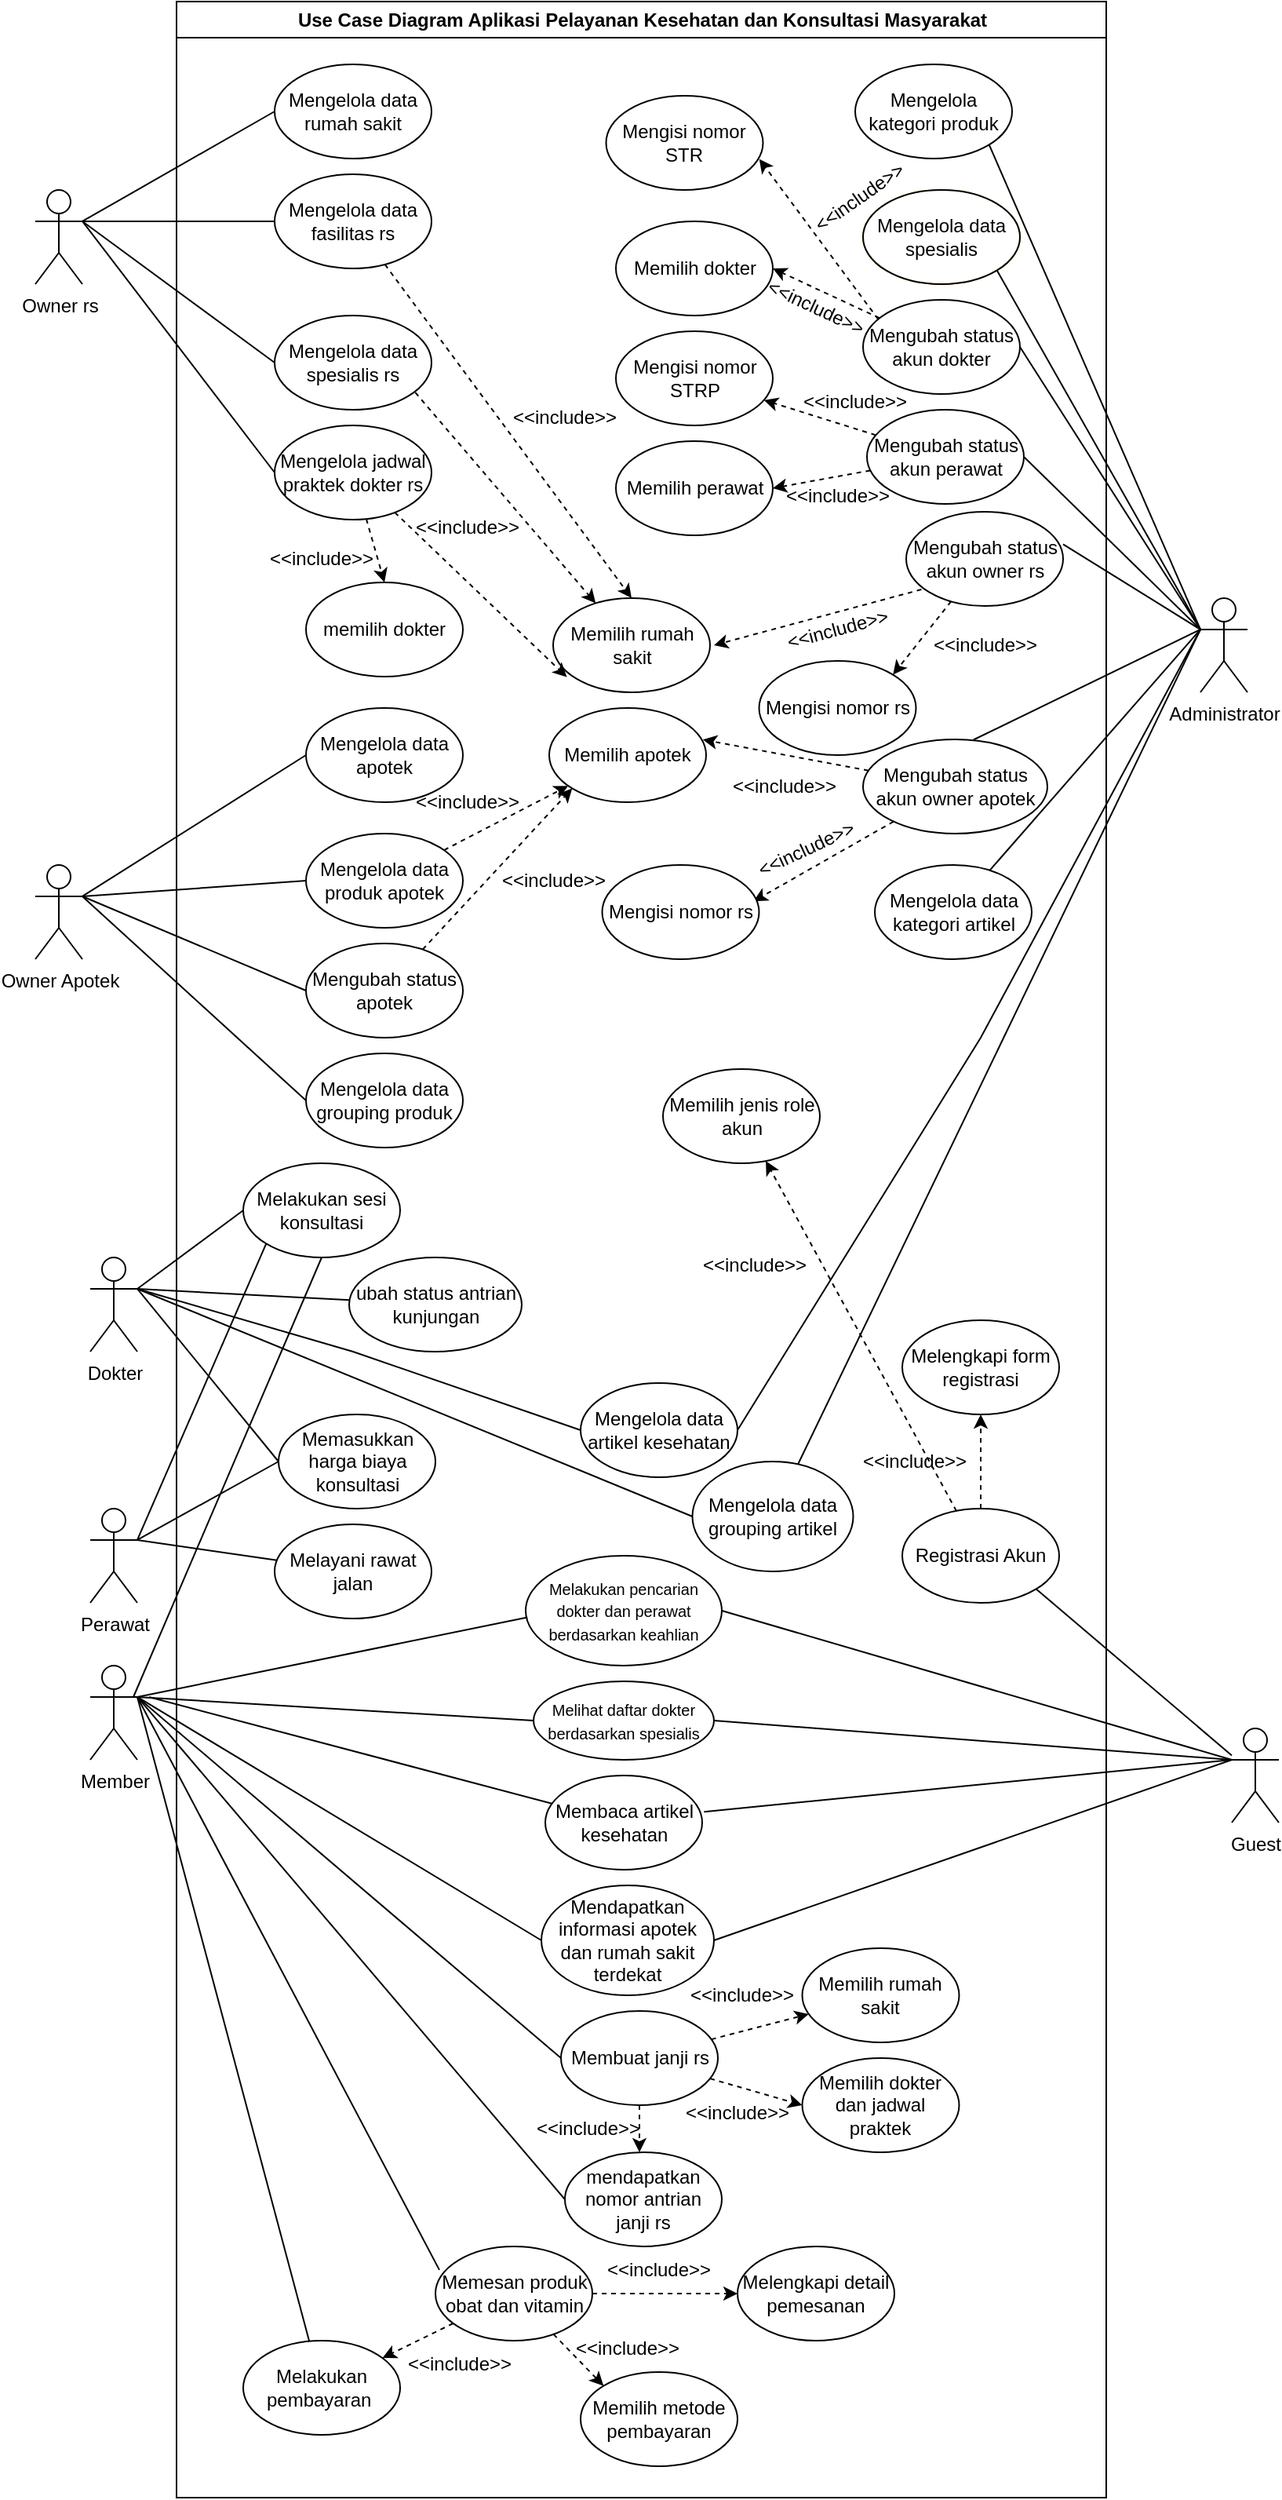 <mxfile version="20.8.16" type="device"><diagram name="Page-1" id="GvjLa5UEwB27prtnPr3w"><mxGraphModel dx="1219" dy="-1478" grid="1" gridSize="10" guides="1" tooltips="1" connect="1" arrows="1" fold="1" page="1" pageScale="1" pageWidth="850" pageHeight="1100" math="0" shadow="0"><root><mxCell id="0"/><mxCell id="1" parent="0"/><mxCell id="4GWOqWa7a7GXYhZyGFp1-2" value="Use Case Diagram Aplikasi Pelayanan Kesehatan dan Konsultasi Masyarakat" style="swimlane;whiteSpace=wrap;html=1;" parent="1" vertex="1"><mxGeometry x="197.5" y="2260" width="592.5" height="1590" as="geometry"/></mxCell><mxCell id="4GWOqWa7a7GXYhZyGFp1-3" style="rounded=0;orthogonalLoop=1;jettySize=auto;html=1;dashed=1;" parent="4GWOqWa7a7GXYhZyGFp1-2" source="4GWOqWa7a7GXYhZyGFp1-5" target="4GWOqWa7a7GXYhZyGFp1-6" edge="1"><mxGeometry relative="1" as="geometry"/></mxCell><mxCell id="4GWOqWa7a7GXYhZyGFp1-4" style="rounded=0;orthogonalLoop=1;jettySize=auto;html=1;dashed=1;" parent="4GWOqWa7a7GXYhZyGFp1-2" source="4GWOqWa7a7GXYhZyGFp1-5" target="4GWOqWa7a7GXYhZyGFp1-7" edge="1"><mxGeometry relative="1" as="geometry"/></mxCell><mxCell id="4GWOqWa7a7GXYhZyGFp1-5" value="Registrasi Akun" style="ellipse;whiteSpace=wrap;html=1;" parent="4GWOqWa7a7GXYhZyGFp1-2" vertex="1"><mxGeometry x="462.5" y="960" width="100" height="60" as="geometry"/></mxCell><mxCell id="4GWOqWa7a7GXYhZyGFp1-6" value="Melengkapi form registrasi" style="ellipse;whiteSpace=wrap;html=1;" parent="4GWOqWa7a7GXYhZyGFp1-2" vertex="1"><mxGeometry x="462.5" y="840" width="100" height="60" as="geometry"/></mxCell><mxCell id="4GWOqWa7a7GXYhZyGFp1-7" value="Memilih jenis role akun" style="ellipse;whiteSpace=wrap;html=1;" parent="4GWOqWa7a7GXYhZyGFp1-2" vertex="1"><mxGeometry x="310" y="680" width="100" height="60" as="geometry"/></mxCell><mxCell id="4GWOqWa7a7GXYhZyGFp1-8" value="&amp;lt;&amp;lt;include&amp;gt;&amp;gt;" style="text;html=1;strokeColor=none;fillColor=none;align=center;verticalAlign=middle;whiteSpace=wrap;rounded=0;" parent="4GWOqWa7a7GXYhZyGFp1-2" vertex="1"><mxGeometry x="338.75" y="790" width="60" height="30" as="geometry"/></mxCell><mxCell id="4GWOqWa7a7GXYhZyGFp1-9" value="&amp;lt;&amp;lt;include&amp;gt;&amp;gt;" style="text;html=1;strokeColor=none;fillColor=none;align=center;verticalAlign=middle;whiteSpace=wrap;rounded=0;" parent="4GWOqWa7a7GXYhZyGFp1-2" vertex="1"><mxGeometry x="440" y="915" width="60" height="30" as="geometry"/></mxCell><mxCell id="4GWOqWa7a7GXYhZyGFp1-13" value="Mengelola data rumah sakit" style="ellipse;whiteSpace=wrap;html=1;" parent="4GWOqWa7a7GXYhZyGFp1-2" vertex="1"><mxGeometry x="62.5" y="40" width="100" height="60" as="geometry"/></mxCell><mxCell id="4GWOqWa7a7GXYhZyGFp1-14" style="rounded=0;orthogonalLoop=1;jettySize=auto;html=1;dashed=1;entryX=0.5;entryY=0;entryDx=0;entryDy=0;" parent="4GWOqWa7a7GXYhZyGFp1-2" source="4GWOqWa7a7GXYhZyGFp1-15" target="4GWOqWa7a7GXYhZyGFp1-18" edge="1"><mxGeometry relative="1" as="geometry"/></mxCell><mxCell id="4GWOqWa7a7GXYhZyGFp1-15" value="Mengelola data fasilitas rs" style="ellipse;whiteSpace=wrap;html=1;" parent="4GWOqWa7a7GXYhZyGFp1-2" vertex="1"><mxGeometry x="62.5" y="110" width="100" height="60" as="geometry"/></mxCell><mxCell id="4GWOqWa7a7GXYhZyGFp1-16" style="rounded=0;orthogonalLoop=1;jettySize=auto;html=1;exitX=0.897;exitY=0.818;exitDx=0;exitDy=0;exitPerimeter=0;dashed=1;" parent="4GWOqWa7a7GXYhZyGFp1-2" source="4GWOqWa7a7GXYhZyGFp1-17" target="4GWOqWa7a7GXYhZyGFp1-18" edge="1"><mxGeometry relative="1" as="geometry"/></mxCell><mxCell id="4GWOqWa7a7GXYhZyGFp1-17" value="Mengelola data spesialis rs" style="ellipse;whiteSpace=wrap;html=1;" parent="4GWOqWa7a7GXYhZyGFp1-2" vertex="1"><mxGeometry x="62.5" y="200" width="100" height="60" as="geometry"/></mxCell><mxCell id="4GWOqWa7a7GXYhZyGFp1-18" value="Memilih rumah sakit" style="ellipse;whiteSpace=wrap;html=1;" parent="4GWOqWa7a7GXYhZyGFp1-2" vertex="1"><mxGeometry x="240" y="380" width="100" height="60" as="geometry"/></mxCell><mxCell id="4GWOqWa7a7GXYhZyGFp1-19" value="&amp;lt;&amp;lt;include&amp;gt;&amp;gt;" style="text;html=1;strokeColor=none;fillColor=none;align=center;verticalAlign=middle;whiteSpace=wrap;rounded=0;" parent="4GWOqWa7a7GXYhZyGFp1-2" vertex="1"><mxGeometry x="62.5" y="340" width="60" height="30" as="geometry"/></mxCell><mxCell id="4GWOqWa7a7GXYhZyGFp1-20" value="&amp;lt;&amp;lt;include&amp;gt;&amp;gt;" style="text;html=1;strokeColor=none;fillColor=none;align=center;verticalAlign=middle;whiteSpace=wrap;rounded=0;" parent="4GWOqWa7a7GXYhZyGFp1-2" vertex="1"><mxGeometry x="217.5" y="250" width="60" height="30" as="geometry"/></mxCell><mxCell id="4GWOqWa7a7GXYhZyGFp1-21" style="rounded=0;orthogonalLoop=1;jettySize=auto;html=1;entryX=0.088;entryY=0.839;entryDx=0;entryDy=0;entryPerimeter=0;dashed=1;" parent="4GWOqWa7a7GXYhZyGFp1-2" source="4GWOqWa7a7GXYhZyGFp1-23" target="4GWOqWa7a7GXYhZyGFp1-18" edge="1"><mxGeometry relative="1" as="geometry"/></mxCell><mxCell id="4GWOqWa7a7GXYhZyGFp1-22" style="rounded=0;orthogonalLoop=1;jettySize=auto;html=1;entryX=0.5;entryY=0;entryDx=0;entryDy=0;dashed=1;" parent="4GWOqWa7a7GXYhZyGFp1-2" source="4GWOqWa7a7GXYhZyGFp1-23" target="4GWOqWa7a7GXYhZyGFp1-24" edge="1"><mxGeometry relative="1" as="geometry"/></mxCell><mxCell id="4GWOqWa7a7GXYhZyGFp1-23" value="Mengelola jadwal praktek dokter rs" style="ellipse;whiteSpace=wrap;html=1;" parent="4GWOqWa7a7GXYhZyGFp1-2" vertex="1"><mxGeometry x="62.5" y="270" width="100" height="60" as="geometry"/></mxCell><mxCell id="4GWOqWa7a7GXYhZyGFp1-24" value="memilih dokter" style="ellipse;whiteSpace=wrap;html=1;" parent="4GWOqWa7a7GXYhZyGFp1-2" vertex="1"><mxGeometry x="82.5" y="370" width="100" height="60" as="geometry"/></mxCell><mxCell id="4GWOqWa7a7GXYhZyGFp1-26" value="Mengelola data apotek" style="ellipse;whiteSpace=wrap;html=1;" parent="4GWOqWa7a7GXYhZyGFp1-2" vertex="1"><mxGeometry x="82.5" y="450" width="100" height="60" as="geometry"/></mxCell><mxCell id="4GWOqWa7a7GXYhZyGFp1-27" value="" style="rounded=0;orthogonalLoop=1;jettySize=auto;html=1;dashed=1;" parent="4GWOqWa7a7GXYhZyGFp1-2" source="4GWOqWa7a7GXYhZyGFp1-28" target="4GWOqWa7a7GXYhZyGFp1-31" edge="1"><mxGeometry relative="1" as="geometry"/></mxCell><mxCell id="4GWOqWa7a7GXYhZyGFp1-28" value="Mengelola data produk apotek" style="ellipse;whiteSpace=wrap;html=1;" parent="4GWOqWa7a7GXYhZyGFp1-2" vertex="1"><mxGeometry x="82.5" y="530" width="100" height="60" as="geometry"/></mxCell><mxCell id="4GWOqWa7a7GXYhZyGFp1-29" style="rounded=0;orthogonalLoop=1;jettySize=auto;html=1;entryX=0;entryY=1;entryDx=0;entryDy=0;dashed=1;" parent="4GWOqWa7a7GXYhZyGFp1-2" source="4GWOqWa7a7GXYhZyGFp1-30" target="4GWOqWa7a7GXYhZyGFp1-31" edge="1"><mxGeometry relative="1" as="geometry"/></mxCell><mxCell id="4GWOqWa7a7GXYhZyGFp1-30" value="Mengubah status apotek" style="ellipse;whiteSpace=wrap;html=1;" parent="4GWOqWa7a7GXYhZyGFp1-2" vertex="1"><mxGeometry x="82.5" y="600" width="100" height="60" as="geometry"/></mxCell><mxCell id="4GWOqWa7a7GXYhZyGFp1-31" value="Memilih apotek" style="ellipse;whiteSpace=wrap;html=1;" parent="4GWOqWa7a7GXYhZyGFp1-2" vertex="1"><mxGeometry x="237.5" y="450" width="100" height="60" as="geometry"/></mxCell><mxCell id="4GWOqWa7a7GXYhZyGFp1-32" value="&amp;lt;&amp;lt;include&amp;gt;&amp;gt;" style="text;html=1;strokeColor=none;fillColor=none;align=center;verticalAlign=middle;whiteSpace=wrap;rounded=0;" parent="4GWOqWa7a7GXYhZyGFp1-2" vertex="1"><mxGeometry x="155" y="470" width="60" height="80" as="geometry"/></mxCell><mxCell id="4GWOqWa7a7GXYhZyGFp1-33" value="&amp;lt;&amp;lt;include&amp;gt;&amp;gt;" style="text;html=1;strokeColor=none;fillColor=none;align=center;verticalAlign=middle;whiteSpace=wrap;rounded=0;" parent="4GWOqWa7a7GXYhZyGFp1-2" vertex="1"><mxGeometry x="210" y="520" width="60" height="80" as="geometry"/></mxCell><mxCell id="4GWOqWa7a7GXYhZyGFp1-35" value="Mengelola data grouping produk" style="ellipse;whiteSpace=wrap;html=1;" parent="4GWOqWa7a7GXYhZyGFp1-2" vertex="1"><mxGeometry x="82.5" y="670" width="100" height="60" as="geometry"/></mxCell><mxCell id="4GWOqWa7a7GXYhZyGFp1-36" value="Mengelola data artikel kesehatan" style="ellipse;whiteSpace=wrap;html=1;" parent="4GWOqWa7a7GXYhZyGFp1-2" vertex="1"><mxGeometry x="257.5" y="880" width="100" height="60" as="geometry"/></mxCell><mxCell id="4GWOqWa7a7GXYhZyGFp1-37" value="Melakukan sesi konsultasi" style="ellipse;whiteSpace=wrap;html=1;" parent="4GWOqWa7a7GXYhZyGFp1-2" vertex="1"><mxGeometry x="42.5" y="740" width="100" height="60" as="geometry"/></mxCell><mxCell id="4GWOqWa7a7GXYhZyGFp1-38" value="Mengelola data grouping artikel" style="ellipse;whiteSpace=wrap;html=1;" parent="4GWOqWa7a7GXYhZyGFp1-2" vertex="1"><mxGeometry x="328.75" y="930" width="102.5" height="70" as="geometry"/></mxCell><mxCell id="4GWOqWa7a7GXYhZyGFp1-40" value="Memasukkan harga biaya konsultasi" style="ellipse;whiteSpace=wrap;html=1;fillColor=default;strokeColor=default;" parent="4GWOqWa7a7GXYhZyGFp1-2" vertex="1"><mxGeometry x="65" y="900" width="100" height="60" as="geometry"/></mxCell><mxCell id="4GWOqWa7a7GXYhZyGFp1-41" value="Membaca artikel kesehatan" style="ellipse;whiteSpace=wrap;html=1;" parent="4GWOqWa7a7GXYhZyGFp1-2" vertex="1"><mxGeometry x="235" y="1130" width="100" height="60" as="geometry"/></mxCell><mxCell id="4GWOqWa7a7GXYhZyGFp1-42" value="Mendapatkan informasi apotek dan rumah sakit terdekat" style="ellipse;whiteSpace=wrap;html=1;" parent="4GWOqWa7a7GXYhZyGFp1-2" vertex="1"><mxGeometry x="232.5" y="1200" width="110" height="70" as="geometry"/></mxCell><mxCell id="4GWOqWa7a7GXYhZyGFp1-43" style="rounded=0;orthogonalLoop=1;jettySize=auto;html=1;dashed=1;" parent="4GWOqWa7a7GXYhZyGFp1-2" source="4GWOqWa7a7GXYhZyGFp1-46" target="4GWOqWa7a7GXYhZyGFp1-47" edge="1"><mxGeometry relative="1" as="geometry"/></mxCell><mxCell id="4GWOqWa7a7GXYhZyGFp1-44" style="rounded=0;orthogonalLoop=1;jettySize=auto;html=1;entryX=0;entryY=0.5;entryDx=0;entryDy=0;dashed=1;" parent="4GWOqWa7a7GXYhZyGFp1-2" source="4GWOqWa7a7GXYhZyGFp1-46" target="4GWOqWa7a7GXYhZyGFp1-48" edge="1"><mxGeometry relative="1" as="geometry"/></mxCell><mxCell id="4GWOqWa7a7GXYhZyGFp1-45" style="edgeStyle=orthogonalEdgeStyle;rounded=0;orthogonalLoop=1;jettySize=auto;html=1;entryX=0.5;entryY=0;entryDx=0;entryDy=0;dashed=1;" parent="4GWOqWa7a7GXYhZyGFp1-2" source="4GWOqWa7a7GXYhZyGFp1-46" edge="1"><mxGeometry relative="1" as="geometry"><mxPoint x="295" y="1370" as="targetPoint"/></mxGeometry></mxCell><mxCell id="4GWOqWa7a7GXYhZyGFp1-46" value="Membuat janji rs" style="ellipse;whiteSpace=wrap;html=1;" parent="4GWOqWa7a7GXYhZyGFp1-2" vertex="1"><mxGeometry x="245" y="1280" width="100" height="60" as="geometry"/></mxCell><mxCell id="4GWOqWa7a7GXYhZyGFp1-47" value="Memilih rumah sakit" style="ellipse;whiteSpace=wrap;html=1;" parent="4GWOqWa7a7GXYhZyGFp1-2" vertex="1"><mxGeometry x="398.75" y="1240" width="100" height="60" as="geometry"/></mxCell><mxCell id="4GWOqWa7a7GXYhZyGFp1-48" value="Memilih dokter dan jadwal praktek" style="ellipse;whiteSpace=wrap;html=1;" parent="4GWOqWa7a7GXYhZyGFp1-2" vertex="1"><mxGeometry x="398.75" y="1310" width="100" height="60" as="geometry"/></mxCell><mxCell id="4GWOqWa7a7GXYhZyGFp1-49" value="&amp;lt;&amp;lt;include&amp;gt;&amp;gt;" style="text;html=1;strokeColor=none;fillColor=none;align=center;verticalAlign=middle;whiteSpace=wrap;rounded=0;" parent="4GWOqWa7a7GXYhZyGFp1-2" vertex="1"><mxGeometry x="330" y="1255" width="60" height="30" as="geometry"/></mxCell><mxCell id="4GWOqWa7a7GXYhZyGFp1-50" value="&amp;lt;&amp;lt;include&amp;gt;&amp;gt;" style="text;html=1;strokeColor=none;fillColor=none;align=center;verticalAlign=middle;whiteSpace=wrap;rounded=0;" parent="4GWOqWa7a7GXYhZyGFp1-2" vertex="1"><mxGeometry x="327.5" y="1330" width="60" height="30" as="geometry"/></mxCell><mxCell id="4GWOqWa7a7GXYhZyGFp1-51" value="mendapatkan nomor antrian janji rs" style="ellipse;whiteSpace=wrap;html=1;" parent="4GWOqWa7a7GXYhZyGFp1-2" vertex="1"><mxGeometry x="247.5" y="1370" width="100" height="60" as="geometry"/></mxCell><mxCell id="4GWOqWa7a7GXYhZyGFp1-52" value="&amp;lt;&amp;lt;include&amp;gt;&amp;gt;" style="text;html=1;strokeColor=none;fillColor=none;align=center;verticalAlign=middle;whiteSpace=wrap;rounded=0;" parent="4GWOqWa7a7GXYhZyGFp1-2" vertex="1"><mxGeometry x="232.5" y="1340" width="60" height="30" as="geometry"/></mxCell><mxCell id="4GWOqWa7a7GXYhZyGFp1-53" value="" style="edgeStyle=orthogonalEdgeStyle;rounded=0;orthogonalLoop=1;jettySize=auto;html=1;dashed=1;" parent="4GWOqWa7a7GXYhZyGFp1-2" source="4GWOqWa7a7GXYhZyGFp1-56" target="4GWOqWa7a7GXYhZyGFp1-57" edge="1"><mxGeometry relative="1" as="geometry"/></mxCell><mxCell id="4GWOqWa7a7GXYhZyGFp1-54" style="rounded=0;orthogonalLoop=1;jettySize=auto;html=1;entryX=0;entryY=0;entryDx=0;entryDy=0;dashed=1;" parent="4GWOqWa7a7GXYhZyGFp1-2" source="4GWOqWa7a7GXYhZyGFp1-56" target="4GWOqWa7a7GXYhZyGFp1-58" edge="1"><mxGeometry relative="1" as="geometry"/></mxCell><mxCell id="4GWOqWa7a7GXYhZyGFp1-55" style="rounded=0;orthogonalLoop=1;jettySize=auto;html=1;dashed=1;" parent="4GWOqWa7a7GXYhZyGFp1-2" source="4GWOqWa7a7GXYhZyGFp1-56" target="4GWOqWa7a7GXYhZyGFp1-61" edge="1"><mxGeometry relative="1" as="geometry"/></mxCell><mxCell id="4GWOqWa7a7GXYhZyGFp1-56" value="Memesan produk obat dan vitamin" style="ellipse;whiteSpace=wrap;html=1;fillColor=default;strokeColor=default;" parent="4GWOqWa7a7GXYhZyGFp1-2" vertex="1"><mxGeometry x="165" y="1430" width="100" height="60" as="geometry"/></mxCell><mxCell id="4GWOqWa7a7GXYhZyGFp1-57" value="Melengkapi detail pemesanan" style="ellipse;whiteSpace=wrap;html=1;" parent="4GWOqWa7a7GXYhZyGFp1-2" vertex="1"><mxGeometry x="357.5" y="1430" width="100" height="60" as="geometry"/></mxCell><mxCell id="4GWOqWa7a7GXYhZyGFp1-58" value="Memilih metode pembayaran" style="ellipse;whiteSpace=wrap;html=1;" parent="4GWOqWa7a7GXYhZyGFp1-2" vertex="1"><mxGeometry x="257.5" y="1510" width="100" height="60" as="geometry"/></mxCell><mxCell id="4GWOqWa7a7GXYhZyGFp1-59" value="&amp;lt;&amp;lt;include&amp;gt;&amp;gt;" style="text;html=1;strokeColor=none;fillColor=none;align=center;verticalAlign=middle;whiteSpace=wrap;rounded=0;" parent="4GWOqWa7a7GXYhZyGFp1-2" vertex="1"><mxGeometry x="150" y="1490" width="60" height="30" as="geometry"/></mxCell><mxCell id="4GWOqWa7a7GXYhZyGFp1-60" value="&amp;lt;&amp;lt;include&amp;gt;&amp;gt;" style="text;html=1;strokeColor=none;fillColor=none;align=center;verticalAlign=middle;whiteSpace=wrap;rounded=0;" parent="4GWOqWa7a7GXYhZyGFp1-2" vertex="1"><mxGeometry x="257.5" y="1480" width="60" height="30" as="geometry"/></mxCell><mxCell id="4GWOqWa7a7GXYhZyGFp1-61" value="Melakukan pembayaran&amp;nbsp;" style="ellipse;whiteSpace=wrap;html=1;" parent="4GWOqWa7a7GXYhZyGFp1-2" vertex="1"><mxGeometry x="42.5" y="1490" width="100" height="60" as="geometry"/></mxCell><mxCell id="4GWOqWa7a7GXYhZyGFp1-62" value="Mengelola kategori produk" style="ellipse;whiteSpace=wrap;html=1;fillColor=default;strokeColor=default;" parent="4GWOqWa7a7GXYhZyGFp1-2" vertex="1"><mxGeometry x="432.5" y="40" width="100" height="60" as="geometry"/></mxCell><mxCell id="4GWOqWa7a7GXYhZyGFp1-63" value="Mengelola data spesialis" style="ellipse;whiteSpace=wrap;html=1;fillColor=default;strokeColor=#d79b00;" parent="4GWOqWa7a7GXYhZyGFp1-2" vertex="1"><mxGeometry x="437.5" y="120" width="100" height="60" as="geometry"/></mxCell><mxCell id="4GWOqWa7a7GXYhZyGFp1-64" value="Mengubah status akun dokter" style="ellipse;whiteSpace=wrap;html=1;fillColor=default;strokeColor=default;" parent="4GWOqWa7a7GXYhZyGFp1-2" vertex="1"><mxGeometry x="437.5" y="190" width="100" height="60" as="geometry"/></mxCell><mxCell id="4GWOqWa7a7GXYhZyGFp1-65" value="Mengisi nomor STR" style="ellipse;whiteSpace=wrap;html=1;" parent="4GWOqWa7a7GXYhZyGFp1-2" vertex="1"><mxGeometry x="273.75" y="60" width="100" height="60" as="geometry"/></mxCell><mxCell id="4GWOqWa7a7GXYhZyGFp1-66" style="rounded=0;orthogonalLoop=1;jettySize=auto;html=1;entryX=0.976;entryY=0.671;entryDx=0;entryDy=0;entryPerimeter=0;dashed=1;exitX=0.097;exitY=0.207;exitDx=0;exitDy=0;exitPerimeter=0;" parent="4GWOqWa7a7GXYhZyGFp1-2" source="4GWOqWa7a7GXYhZyGFp1-64" target="4GWOqWa7a7GXYhZyGFp1-65" edge="1"><mxGeometry relative="1" as="geometry"/></mxCell><mxCell id="4GWOqWa7a7GXYhZyGFp1-67" value="Memilih dokter" style="ellipse;whiteSpace=wrap;html=1;" parent="4GWOqWa7a7GXYhZyGFp1-2" vertex="1"><mxGeometry x="280" y="140" width="100" height="60" as="geometry"/></mxCell><mxCell id="4GWOqWa7a7GXYhZyGFp1-68" style="rounded=0;orthogonalLoop=1;jettySize=auto;html=1;entryX=1;entryY=0.5;entryDx=0;entryDy=0;dashed=1;" parent="4GWOqWa7a7GXYhZyGFp1-2" source="4GWOqWa7a7GXYhZyGFp1-64" target="4GWOqWa7a7GXYhZyGFp1-67" edge="1"><mxGeometry relative="1" as="geometry"/></mxCell><mxCell id="4GWOqWa7a7GXYhZyGFp1-69" value="&amp;lt;&amp;lt;include&amp;gt;&amp;gt;" style="text;html=1;strokeColor=none;fillColor=none;align=center;verticalAlign=middle;whiteSpace=wrap;rounded=0;" parent="4GWOqWa7a7GXYhZyGFp1-2" vertex="1"><mxGeometry x="402.5" y="240" width="60" height="30" as="geometry"/></mxCell><mxCell id="4GWOqWa7a7GXYhZyGFp1-70" value="Mengubah status akun perawat" style="ellipse;whiteSpace=wrap;html=1;fillColor=default;strokeColor=default;" parent="4GWOqWa7a7GXYhZyGFp1-2" vertex="1"><mxGeometry x="440" y="260" width="100" height="60" as="geometry"/></mxCell><mxCell id="4GWOqWa7a7GXYhZyGFp1-71" value="Mengisi nomor STRP" style="ellipse;whiteSpace=wrap;html=1;" parent="4GWOqWa7a7GXYhZyGFp1-2" vertex="1"><mxGeometry x="280" y="210" width="100" height="60" as="geometry"/></mxCell><mxCell id="4GWOqWa7a7GXYhZyGFp1-72" value="" style="rounded=0;orthogonalLoop=1;jettySize=auto;html=1;dashed=1;" parent="4GWOqWa7a7GXYhZyGFp1-2" source="4GWOqWa7a7GXYhZyGFp1-70" target="4GWOqWa7a7GXYhZyGFp1-71" edge="1"><mxGeometry relative="1" as="geometry"/></mxCell><mxCell id="4GWOqWa7a7GXYhZyGFp1-73" value="Memilih perawat" style="ellipse;whiteSpace=wrap;html=1;" parent="4GWOqWa7a7GXYhZyGFp1-2" vertex="1"><mxGeometry x="280" y="280" width="100" height="60" as="geometry"/></mxCell><mxCell id="4GWOqWa7a7GXYhZyGFp1-74" style="rounded=0;orthogonalLoop=1;jettySize=auto;html=1;entryX=1;entryY=0.5;entryDx=0;entryDy=0;dashed=1;" parent="4GWOqWa7a7GXYhZyGFp1-2" source="4GWOqWa7a7GXYhZyGFp1-70" target="4GWOqWa7a7GXYhZyGFp1-73" edge="1"><mxGeometry relative="1" as="geometry"/></mxCell><mxCell id="4GWOqWa7a7GXYhZyGFp1-75" value="&amp;lt;&amp;lt;include&amp;gt;&amp;gt;" style="text;html=1;strokeColor=none;fillColor=none;align=center;verticalAlign=middle;whiteSpace=wrap;rounded=0;" parent="4GWOqWa7a7GXYhZyGFp1-2" vertex="1"><mxGeometry x="391.25" y="300" width="60" height="30" as="geometry"/></mxCell><mxCell id="4GWOqWa7a7GXYhZyGFp1-76" value="&amp;lt;&amp;lt;include&amp;gt;&amp;gt;" style="text;html=1;strokeColor=none;fillColor=none;align=center;verticalAlign=middle;whiteSpace=wrap;rounded=0;rotation=25;" parent="4GWOqWa7a7GXYhZyGFp1-2" vertex="1"><mxGeometry x="377.5" y="180" width="60" height="30" as="geometry"/></mxCell><mxCell id="4GWOqWa7a7GXYhZyGFp1-77" value="&amp;lt;&amp;lt;include&amp;gt;&amp;gt;" style="text;html=1;strokeColor=none;fillColor=none;align=center;verticalAlign=middle;whiteSpace=wrap;rounded=0;rotation=-35;" parent="4GWOqWa7a7GXYhZyGFp1-2" vertex="1"><mxGeometry x="405" y="110" width="60" height="30" as="geometry"/></mxCell><mxCell id="4GWOqWa7a7GXYhZyGFp1-78" value="Mengubah status akun owner rs" style="ellipse;whiteSpace=wrap;html=1;fillColor=default;strokeColor=default;" parent="4GWOqWa7a7GXYhZyGFp1-2" vertex="1"><mxGeometry x="465" y="325" width="100" height="60" as="geometry"/></mxCell><mxCell id="4GWOqWa7a7GXYhZyGFp1-79" value="Mengisi nomor rs" style="ellipse;whiteSpace=wrap;html=1;" parent="4GWOqWa7a7GXYhZyGFp1-2" vertex="1"><mxGeometry x="371.25" y="420" width="100" height="60" as="geometry"/></mxCell><mxCell id="4GWOqWa7a7GXYhZyGFp1-80" style="rounded=0;orthogonalLoop=1;jettySize=auto;html=1;exitX=0.097;exitY=0.825;exitDx=0;exitDy=0;dashed=1;exitPerimeter=0;" parent="4GWOqWa7a7GXYhZyGFp1-2" source="4GWOqWa7a7GXYhZyGFp1-78" edge="1"><mxGeometry relative="1" as="geometry"><mxPoint x="480" y="1050" as="sourcePoint"/><mxPoint x="342.5" y="410" as="targetPoint"/></mxGeometry></mxCell><mxCell id="4GWOqWa7a7GXYhZyGFp1-81" style="rounded=0;orthogonalLoop=1;jettySize=auto;html=1;entryX=1;entryY=0;entryDx=0;entryDy=0;dashed=1;" parent="4GWOqWa7a7GXYhZyGFp1-2" source="4GWOqWa7a7GXYhZyGFp1-78" target="4GWOqWa7a7GXYhZyGFp1-79" edge="1"><mxGeometry relative="1" as="geometry"/></mxCell><mxCell id="4GWOqWa7a7GXYhZyGFp1-82" value="&amp;lt;&amp;lt;include&amp;gt;&amp;gt;" style="text;html=1;strokeColor=none;fillColor=none;align=center;verticalAlign=middle;whiteSpace=wrap;rounded=0;rotation=0;" parent="4GWOqWa7a7GXYhZyGFp1-2" vertex="1"><mxGeometry x="485" y="395" width="60" height="30" as="geometry"/></mxCell><mxCell id="4GWOqWa7a7GXYhZyGFp1-83" value="&amp;lt;&amp;lt;include&amp;gt;&amp;gt;" style="text;html=1;strokeColor=none;fillColor=none;align=center;verticalAlign=middle;whiteSpace=wrap;rounded=0;rotation=-15;" parent="4GWOqWa7a7GXYhZyGFp1-2" vertex="1"><mxGeometry x="391.25" y="385" width="60" height="30" as="geometry"/></mxCell><mxCell id="4GWOqWa7a7GXYhZyGFp1-84" value="&amp;lt;&amp;lt;include&amp;gt;&amp;gt;" style="text;html=1;strokeColor=none;fillColor=none;align=center;verticalAlign=middle;whiteSpace=wrap;rounded=0;" parent="4GWOqWa7a7GXYhZyGFp1-2" vertex="1"><mxGeometry x="277.5" y="1430" width="60" height="30" as="geometry"/></mxCell><mxCell id="4GWOqWa7a7GXYhZyGFp1-85" style="rounded=0;orthogonalLoop=1;jettySize=auto;html=1;entryX=0.979;entryY=0.336;entryDx=0;entryDy=0;dashed=1;entryPerimeter=0;" parent="4GWOqWa7a7GXYhZyGFp1-2" source="4GWOqWa7a7GXYhZyGFp1-87" target="4GWOqWa7a7GXYhZyGFp1-31" edge="1"><mxGeometry relative="1" as="geometry"><mxPoint x="435" y="620" as="targetPoint"/></mxGeometry></mxCell><mxCell id="4GWOqWa7a7GXYhZyGFp1-86" style="rounded=0;orthogonalLoop=1;jettySize=auto;html=1;entryX=0.964;entryY=0.386;entryDx=0;entryDy=0;entryPerimeter=0;dashed=1;" parent="4GWOqWa7a7GXYhZyGFp1-2" source="4GWOqWa7a7GXYhZyGFp1-87" target="4GWOqWa7a7GXYhZyGFp1-89" edge="1"><mxGeometry relative="1" as="geometry"/></mxCell><mxCell id="4GWOqWa7a7GXYhZyGFp1-87" value="Mengubah status akun owner apotek" style="ellipse;whiteSpace=wrap;html=1;fillColor=default;strokeColor=default;" parent="4GWOqWa7a7GXYhZyGFp1-2" vertex="1"><mxGeometry x="437.5" y="470" width="117.5" height="60" as="geometry"/></mxCell><mxCell id="4GWOqWa7a7GXYhZyGFp1-88" style="edgeStyle=orthogonalEdgeStyle;rounded=0;orthogonalLoop=1;jettySize=auto;html=1;exitX=0.5;exitY=1;exitDx=0;exitDy=0;" parent="4GWOqWa7a7GXYhZyGFp1-2" source="4GWOqWa7a7GXYhZyGFp1-63" target="4GWOqWa7a7GXYhZyGFp1-63" edge="1"><mxGeometry relative="1" as="geometry"/></mxCell><mxCell id="4GWOqWa7a7GXYhZyGFp1-89" value="Mengisi nomor rs" style="ellipse;whiteSpace=wrap;html=1;" parent="4GWOqWa7a7GXYhZyGFp1-2" vertex="1"><mxGeometry x="271.25" y="550" width="100" height="60" as="geometry"/></mxCell><mxCell id="4GWOqWa7a7GXYhZyGFp1-90" value="&amp;lt;&amp;lt;include&amp;gt;&amp;gt;" style="text;html=1;strokeColor=none;fillColor=none;align=center;verticalAlign=middle;whiteSpace=wrap;rounded=0;" parent="4GWOqWa7a7GXYhZyGFp1-2" vertex="1"><mxGeometry x="357.5" y="480" width="60" height="40" as="geometry"/></mxCell><mxCell id="4GWOqWa7a7GXYhZyGFp1-91" value="&amp;lt;&amp;lt;include&amp;gt;&amp;gt;" style="text;html=1;strokeColor=none;fillColor=none;align=center;verticalAlign=middle;whiteSpace=wrap;rounded=0;rotation=-25;" parent="4GWOqWa7a7GXYhZyGFp1-2" vertex="1"><mxGeometry x="371.25" y="520" width="60" height="40" as="geometry"/></mxCell><mxCell id="4GWOqWa7a7GXYhZyGFp1-92" value="Mengelola data kategori artikel" style="ellipse;whiteSpace=wrap;html=1;fillColor=default;strokeColor=default;" parent="4GWOqWa7a7GXYhZyGFp1-2" vertex="1"><mxGeometry x="445" y="550" width="100" height="60" as="geometry"/></mxCell><mxCell id="4GWOqWa7a7GXYhZyGFp1-95" value="&lt;font style=&quot;font-size: 10px;&quot;&gt;Melakukan pencarian dokter dan perawat berdasarkan keahlian&lt;/font&gt;" style="ellipse;whiteSpace=wrap;html=1;" parent="4GWOqWa7a7GXYhZyGFp1-2" vertex="1"><mxGeometry x="222.5" y="990" width="125" height="70" as="geometry"/></mxCell><mxCell id="4GWOqWa7a7GXYhZyGFp1-96" value="&lt;span style=&quot;font-size: 10px;&quot;&gt;Melihat daftar dokter berdasarkan spesialis&lt;/span&gt;" style="ellipse;whiteSpace=wrap;html=1;" parent="4GWOqWa7a7GXYhZyGFp1-2" vertex="1"><mxGeometry x="227.5" y="1070" width="115" height="50" as="geometry"/></mxCell><mxCell id="4GWOqWa7a7GXYhZyGFp1-97" value="Mengelola data spesialis" style="ellipse;whiteSpace=wrap;html=1;fillColor=default;strokeColor=default;" parent="4GWOqWa7a7GXYhZyGFp1-2" vertex="1"><mxGeometry x="437.5" y="120" width="100" height="60" as="geometry"/></mxCell><mxCell id="4GWOqWa7a7GXYhZyGFp1-158" value="&amp;lt;&amp;lt;include&amp;gt;&amp;gt;" style="text;html=1;strokeColor=none;fillColor=none;align=center;verticalAlign=middle;whiteSpace=wrap;rounded=0;" parent="4GWOqWa7a7GXYhZyGFp1-2" vertex="1"><mxGeometry x="155" y="320" width="60" height="30" as="geometry"/></mxCell><mxCell id="nrjELDG-Ru7JHdf9KJaB-2" value="ubah status antrian kunjungan" style="ellipse;whiteSpace=wrap;html=1;" parent="4GWOqWa7a7GXYhZyGFp1-2" vertex="1"><mxGeometry x="110" y="800" width="110" height="60" as="geometry"/></mxCell><mxCell id="mQS3doHnz-2HKhGU9MV7-3" value="Melayani rawat jalan" style="ellipse;whiteSpace=wrap;html=1;fillColor=default;strokeColor=default;" vertex="1" parent="4GWOqWa7a7GXYhZyGFp1-2"><mxGeometry x="62.5" y="970" width="100" height="60" as="geometry"/></mxCell><mxCell id="4GWOqWa7a7GXYhZyGFp1-101" style="rounded=0;orthogonalLoop=1;jettySize=auto;html=1;entryX=0;entryY=0.5;entryDx=0;entryDy=0;exitX=1;exitY=0.333;exitDx=0;exitDy=0;exitPerimeter=0;endArrow=none;endFill=0;" parent="1" source="4GWOqWa7a7GXYhZyGFp1-105" target="4GWOqWa7a7GXYhZyGFp1-13" edge="1"><mxGeometry relative="1" as="geometry"/></mxCell><mxCell id="4GWOqWa7a7GXYhZyGFp1-102" style="rounded=0;orthogonalLoop=1;jettySize=auto;html=1;entryX=0;entryY=0.5;entryDx=0;entryDy=0;endArrow=none;endFill=0;" parent="1" target="4GWOqWa7a7GXYhZyGFp1-17" edge="1"><mxGeometry relative="1" as="geometry"><mxPoint x="137.5" y="2400" as="sourcePoint"/></mxGeometry></mxCell><mxCell id="4GWOqWa7a7GXYhZyGFp1-103" style="rounded=0;orthogonalLoop=1;jettySize=auto;html=1;entryX=0;entryY=0.5;entryDx=0;entryDy=0;endArrow=none;endFill=0;" parent="1" target="4GWOqWa7a7GXYhZyGFp1-15" edge="1"><mxGeometry relative="1" as="geometry"><mxPoint x="137.5" y="2400" as="sourcePoint"/></mxGeometry></mxCell><mxCell id="4GWOqWa7a7GXYhZyGFp1-104" style="rounded=0;orthogonalLoop=1;jettySize=auto;html=1;entryX=0;entryY=0.5;entryDx=0;entryDy=0;exitX=1;exitY=0.333;exitDx=0;exitDy=0;exitPerimeter=0;endArrow=none;endFill=0;" parent="1" source="4GWOqWa7a7GXYhZyGFp1-105" target="4GWOqWa7a7GXYhZyGFp1-23" edge="1"><mxGeometry relative="1" as="geometry"/></mxCell><mxCell id="4GWOqWa7a7GXYhZyGFp1-105" value="Owner rs" style="shape=umlActor;verticalLabelPosition=bottom;verticalAlign=top;html=1;outlineConnect=0;" parent="1" vertex="1"><mxGeometry x="107.5" y="2380" width="30" height="60" as="geometry"/></mxCell><mxCell id="4GWOqWa7a7GXYhZyGFp1-108" style="rounded=0;orthogonalLoop=1;jettySize=auto;html=1;entryX=0;entryY=0.5;entryDx=0;entryDy=0;exitX=1;exitY=0.333;exitDx=0;exitDy=0;exitPerimeter=0;endArrow=none;endFill=0;" parent="1" source="4GWOqWa7a7GXYhZyGFp1-113" target="4GWOqWa7a7GXYhZyGFp1-26" edge="1"><mxGeometry relative="1" as="geometry"/></mxCell><mxCell id="4GWOqWa7a7GXYhZyGFp1-109" style="rounded=0;orthogonalLoop=1;jettySize=auto;html=1;entryX=0;entryY=0.5;entryDx=0;entryDy=0;exitX=1;exitY=0.333;exitDx=0;exitDy=0;exitPerimeter=0;endArrow=none;endFill=0;" parent="1" source="4GWOqWa7a7GXYhZyGFp1-113" target="4GWOqWa7a7GXYhZyGFp1-28" edge="1"><mxGeometry relative="1" as="geometry"/></mxCell><mxCell id="4GWOqWa7a7GXYhZyGFp1-110" style="rounded=0;orthogonalLoop=1;jettySize=auto;html=1;entryX=0;entryY=0.5;entryDx=0;entryDy=0;exitX=1;exitY=0.333;exitDx=0;exitDy=0;exitPerimeter=0;endArrow=none;endFill=0;" parent="1" source="4GWOqWa7a7GXYhZyGFp1-113" target="4GWOqWa7a7GXYhZyGFp1-30" edge="1"><mxGeometry relative="1" as="geometry"/></mxCell><mxCell id="4GWOqWa7a7GXYhZyGFp1-112" style="rounded=0;orthogonalLoop=1;jettySize=auto;html=1;entryX=0;entryY=0.5;entryDx=0;entryDy=0;exitX=1;exitY=0.333;exitDx=0;exitDy=0;exitPerimeter=0;endArrow=none;endFill=0;" parent="1" source="4GWOqWa7a7GXYhZyGFp1-113" target="4GWOqWa7a7GXYhZyGFp1-35" edge="1"><mxGeometry relative="1" as="geometry"/></mxCell><mxCell id="4GWOqWa7a7GXYhZyGFp1-113" value="Owner Apotek" style="shape=umlActor;verticalLabelPosition=bottom;verticalAlign=top;html=1;outlineConnect=0;" parent="1" vertex="1"><mxGeometry x="107.5" y="2810" width="30" height="60" as="geometry"/></mxCell><mxCell id="4GWOqWa7a7GXYhZyGFp1-116" style="rounded=0;orthogonalLoop=1;jettySize=auto;html=1;entryX=0;entryY=0.5;entryDx=0;entryDy=0;exitX=1;exitY=0.333;exitDx=0;exitDy=0;exitPerimeter=0;endArrow=none;endFill=0;" parent="1" source="4GWOqWa7a7GXYhZyGFp1-119" target="4GWOqWa7a7GXYhZyGFp1-37" edge="1"><mxGeometry relative="1" as="geometry"/></mxCell><mxCell id="4GWOqWa7a7GXYhZyGFp1-118" style="rounded=0;orthogonalLoop=1;jettySize=auto;html=1;entryX=0;entryY=0.5;entryDx=0;entryDy=0;exitX=1;exitY=0.333;exitDx=0;exitDy=0;exitPerimeter=0;endArrow=none;endFill=0;" parent="1" source="4GWOqWa7a7GXYhZyGFp1-119" target="4GWOqWa7a7GXYhZyGFp1-40" edge="1"><mxGeometry relative="1" as="geometry"><mxPoint x="180" y="3080" as="sourcePoint"/></mxGeometry></mxCell><mxCell id="nrjELDG-Ru7JHdf9KJaB-3" style="rounded=0;orthogonalLoop=1;jettySize=auto;html=1;endArrow=none;endFill=0;exitX=1;exitY=0.333;exitDx=0;exitDy=0;exitPerimeter=0;" parent="1" source="4GWOqWa7a7GXYhZyGFp1-119" target="nrjELDG-Ru7JHdf9KJaB-2" edge="1"><mxGeometry relative="1" as="geometry"/></mxCell><mxCell id="4GWOqWa7a7GXYhZyGFp1-119" value="Dokter" style="shape=umlActor;verticalLabelPosition=bottom;verticalAlign=top;html=1;outlineConnect=0;" parent="1" vertex="1"><mxGeometry x="142.5" y="3060" width="30" height="60" as="geometry"/></mxCell><mxCell id="4GWOqWa7a7GXYhZyGFp1-123" style="rounded=0;orthogonalLoop=1;jettySize=auto;html=1;entryX=0;entryY=0.5;entryDx=0;entryDy=0;exitX=1;exitY=0.333;exitDx=0;exitDy=0;exitPerimeter=0;endArrow=none;endFill=0;" parent="1" source="4GWOqWa7a7GXYhZyGFp1-124" target="4GWOqWa7a7GXYhZyGFp1-40" edge="1"><mxGeometry relative="1" as="geometry"/></mxCell><mxCell id="mQS3doHnz-2HKhGU9MV7-1" style="rounded=0;orthogonalLoop=1;jettySize=auto;html=1;entryX=0;entryY=1;entryDx=0;entryDy=0;endArrow=none;endFill=0;exitX=1;exitY=0.333;exitDx=0;exitDy=0;exitPerimeter=0;" edge="1" parent="1" source="4GWOqWa7a7GXYhZyGFp1-124" target="4GWOqWa7a7GXYhZyGFp1-37"><mxGeometry relative="1" as="geometry"/></mxCell><mxCell id="mQS3doHnz-2HKhGU9MV7-4" value="" style="edgeStyle=none;rounded=0;orthogonalLoop=1;jettySize=auto;html=1;endArrow=none;endFill=0;exitX=1;exitY=0.333;exitDx=0;exitDy=0;exitPerimeter=0;" edge="1" parent="1" source="4GWOqWa7a7GXYhZyGFp1-124" target="mQS3doHnz-2HKhGU9MV7-3"><mxGeometry relative="1" as="geometry"/></mxCell><mxCell id="4GWOqWa7a7GXYhZyGFp1-124" value="Perawat" style="shape=umlActor;verticalLabelPosition=bottom;verticalAlign=top;html=1;outlineConnect=0;" parent="1" vertex="1"><mxGeometry x="142.5" y="3220" width="30" height="60" as="geometry"/></mxCell><mxCell id="4GWOqWa7a7GXYhZyGFp1-128" style="rounded=0;orthogonalLoop=1;jettySize=auto;html=1;endArrow=none;endFill=0;" parent="1" target="4GWOqWa7a7GXYhZyGFp1-41" edge="1"><mxGeometry relative="1" as="geometry"><mxPoint x="180" y="3340" as="sourcePoint"/></mxGeometry></mxCell><mxCell id="4GWOqWa7a7GXYhZyGFp1-129" style="rounded=0;orthogonalLoop=1;jettySize=auto;html=1;entryX=0;entryY=0.5;entryDx=0;entryDy=0;exitX=1;exitY=0.333;exitDx=0;exitDy=0;exitPerimeter=0;endArrow=none;endFill=0;" parent="1" source="4GWOqWa7a7GXYhZyGFp1-136" target="4GWOqWa7a7GXYhZyGFp1-42" edge="1"><mxGeometry relative="1" as="geometry"/></mxCell><mxCell id="4GWOqWa7a7GXYhZyGFp1-130" style="rounded=0;orthogonalLoop=1;jettySize=auto;html=1;entryX=0;entryY=0.5;entryDx=0;entryDy=0;exitX=1;exitY=0.333;exitDx=0;exitDy=0;exitPerimeter=0;endArrow=none;endFill=0;" parent="1" source="4GWOqWa7a7GXYhZyGFp1-136" target="4GWOqWa7a7GXYhZyGFp1-46" edge="1"><mxGeometry relative="1" as="geometry"/></mxCell><mxCell id="4GWOqWa7a7GXYhZyGFp1-131" style="rounded=0;orthogonalLoop=1;jettySize=auto;html=1;entryX=0;entryY=0.5;entryDx=0;entryDy=0;exitX=1;exitY=0.333;exitDx=0;exitDy=0;exitPerimeter=0;endArrow=none;endFill=0;" parent="1" source="4GWOqWa7a7GXYhZyGFp1-136" target="4GWOqWa7a7GXYhZyGFp1-51" edge="1"><mxGeometry relative="1" as="geometry"/></mxCell><mxCell id="4GWOqWa7a7GXYhZyGFp1-132" style="rounded=0;orthogonalLoop=1;jettySize=auto;html=1;entryX=0.025;entryY=0.249;entryDx=0;entryDy=0;entryPerimeter=0;exitX=1;exitY=0.333;exitDx=0;exitDy=0;exitPerimeter=0;endArrow=none;endFill=0;" parent="1" source="4GWOqWa7a7GXYhZyGFp1-136" target="4GWOqWa7a7GXYhZyGFp1-56" edge="1"><mxGeometry relative="1" as="geometry"><mxPoint x="170" y="3380" as="sourcePoint"/></mxGeometry></mxCell><mxCell id="4GWOqWa7a7GXYhZyGFp1-133" style="rounded=0;orthogonalLoop=1;jettySize=auto;html=1;exitX=1;exitY=0.333;exitDx=0;exitDy=0;exitPerimeter=0;endArrow=none;endFill=0;" parent="1" source="4GWOqWa7a7GXYhZyGFp1-136" target="4GWOqWa7a7GXYhZyGFp1-61" edge="1"><mxGeometry relative="1" as="geometry"/></mxCell><mxCell id="4GWOqWa7a7GXYhZyGFp1-134" style="rounded=0;orthogonalLoop=1;jettySize=auto;html=1;entryX=0.009;entryY=0.561;entryDx=0;entryDy=0;entryPerimeter=0;exitX=1;exitY=0.333;exitDx=0;exitDy=0;exitPerimeter=0;endArrow=none;endFill=0;" parent="1" source="4GWOqWa7a7GXYhZyGFp1-136" target="4GWOqWa7a7GXYhZyGFp1-95" edge="1"><mxGeometry relative="1" as="geometry"><mxPoint x="442.5" y="3450" as="targetPoint"/></mxGeometry></mxCell><mxCell id="4GWOqWa7a7GXYhZyGFp1-135" style="rounded=0;orthogonalLoop=1;jettySize=auto;html=1;entryX=0;entryY=0.5;entryDx=0;entryDy=0;exitX=1;exitY=0.333;exitDx=0;exitDy=0;exitPerimeter=0;endArrow=none;endFill=0;" parent="1" source="4GWOqWa7a7GXYhZyGFp1-136" target="4GWOqWa7a7GXYhZyGFp1-96" edge="1"><mxGeometry relative="1" as="geometry"/></mxCell><mxCell id="mQS3doHnz-2HKhGU9MV7-2" style="edgeStyle=none;rounded=0;orthogonalLoop=1;jettySize=auto;html=1;entryX=0.5;entryY=1;entryDx=0;entryDy=0;endArrow=none;endFill=0;" edge="1" parent="1" target="4GWOqWa7a7GXYhZyGFp1-37"><mxGeometry relative="1" as="geometry"><mxPoint x="170" y="3340" as="sourcePoint"/></mxGeometry></mxCell><mxCell id="4GWOqWa7a7GXYhZyGFp1-136" value="Member" style="shape=umlActor;verticalLabelPosition=bottom;verticalAlign=top;html=1;outlineConnect=0;" parent="1" vertex="1"><mxGeometry x="142.5" y="3320" width="30" height="60" as="geometry"/></mxCell><mxCell id="4GWOqWa7a7GXYhZyGFp1-137" style="rounded=0;orthogonalLoop=1;jettySize=auto;html=1;entryX=1.012;entryY=0.385;entryDx=0;entryDy=0;entryPerimeter=0;exitX=0;exitY=0.333;exitDx=0;exitDy=0;exitPerimeter=0;endArrow=none;endFill=0;" parent="1" source="4GWOqWa7a7GXYhZyGFp1-141" target="4GWOqWa7a7GXYhZyGFp1-41" edge="1"><mxGeometry relative="1" as="geometry"><mxPoint x="882.5" y="3670" as="sourcePoint"/><mxPoint x="472.5" y="3670" as="targetPoint"/><Array as="points"/></mxGeometry></mxCell><mxCell id="4GWOqWa7a7GXYhZyGFp1-138" style="rounded=0;orthogonalLoop=1;jettySize=auto;html=1;entryX=1;entryY=0.5;entryDx=0;entryDy=0;exitX=0;exitY=0.333;exitDx=0;exitDy=0;exitPerimeter=0;endArrow=none;endFill=0;" parent="1" source="4GWOqWa7a7GXYhZyGFp1-141" target="4GWOqWa7a7GXYhZyGFp1-42" edge="1"><mxGeometry relative="1" as="geometry"/></mxCell><mxCell id="4GWOqWa7a7GXYhZyGFp1-139" style="rounded=0;orthogonalLoop=1;jettySize=auto;html=1;entryX=1;entryY=0.5;entryDx=0;entryDy=0;endArrow=none;endFill=0;" parent="1" target="4GWOqWa7a7GXYhZyGFp1-95" edge="1"><mxGeometry relative="1" as="geometry"><mxPoint x="870" y="3380" as="sourcePoint"/></mxGeometry></mxCell><mxCell id="4GWOqWa7a7GXYhZyGFp1-140" style="rounded=0;orthogonalLoop=1;jettySize=auto;html=1;entryX=1;entryY=0.5;entryDx=0;entryDy=0;endArrow=none;endFill=0;" parent="1" target="4GWOqWa7a7GXYhZyGFp1-96" edge="1"><mxGeometry relative="1" as="geometry"><mxPoint x="870" y="3380" as="sourcePoint"/></mxGeometry></mxCell><mxCell id="4GWOqWa7a7GXYhZyGFp1-161" style="edgeStyle=none;rounded=0;orthogonalLoop=1;jettySize=auto;html=1;entryX=1;entryY=1;entryDx=0;entryDy=0;endArrow=none;endFill=0;" parent="1" source="4GWOqWa7a7GXYhZyGFp1-141" target="4GWOqWa7a7GXYhZyGFp1-5" edge="1"><mxGeometry relative="1" as="geometry"/></mxCell><mxCell id="4GWOqWa7a7GXYhZyGFp1-141" value="Guest" style="shape=umlActor;verticalLabelPosition=bottom;verticalAlign=top;html=1;outlineConnect=0;" parent="1" vertex="1"><mxGeometry x="870" y="3360" width="30" height="60" as="geometry"/></mxCell><mxCell id="4GWOqWa7a7GXYhZyGFp1-142" style="rounded=0;orthogonalLoop=1;jettySize=auto;html=1;entryX=0;entryY=0.5;entryDx=0;entryDy=0;exitX=1;exitY=0.333;exitDx=0;exitDy=0;exitPerimeter=0;endArrow=none;endFill=0;" parent="1" source="4GWOqWa7a7GXYhZyGFp1-119" target="4GWOqWa7a7GXYhZyGFp1-36" edge="1"><mxGeometry relative="1" as="geometry"><mxPoint x="183" y="3090" as="sourcePoint"/><mxPoint x="445" y="3200" as="targetPoint"/><Array as="points"><mxPoint x="310" y="3120"/></Array></mxGeometry></mxCell><mxCell id="4GWOqWa7a7GXYhZyGFp1-143" style="rounded=0;orthogonalLoop=1;jettySize=auto;html=1;entryX=0;entryY=0.5;entryDx=0;entryDy=0;exitX=1;exitY=0.333;exitDx=0;exitDy=0;exitPerimeter=0;endArrow=none;endFill=0;" parent="1" source="4GWOqWa7a7GXYhZyGFp1-119" target="4GWOqWa7a7GXYhZyGFp1-38" edge="1"><mxGeometry relative="1" as="geometry"><mxPoint x="183" y="3090" as="sourcePoint"/><mxPoint x="450" y="3280" as="targetPoint"/></mxGeometry></mxCell><mxCell id="4GWOqWa7a7GXYhZyGFp1-144" style="rounded=0;orthogonalLoop=1;jettySize=auto;html=1;entryX=1;entryY=1;entryDx=0;entryDy=0;exitX=0;exitY=0.333;exitDx=0;exitDy=0;exitPerimeter=0;endArrow=none;endFill=0;" parent="1" source="4GWOqWa7a7GXYhZyGFp1-155" target="4GWOqWa7a7GXYhZyGFp1-62" edge="1"><mxGeometry relative="1" as="geometry"/></mxCell><mxCell id="4GWOqWa7a7GXYhZyGFp1-145" style="rounded=0;orthogonalLoop=1;jettySize=auto;html=1;entryX=1;entryY=1;entryDx=0;entryDy=0;exitX=0;exitY=0.333;exitDx=0;exitDy=0;exitPerimeter=0;endArrow=none;endFill=0;" parent="1" source="4GWOqWa7a7GXYhZyGFp1-155" target="4GWOqWa7a7GXYhZyGFp1-63" edge="1"><mxGeometry relative="1" as="geometry"/></mxCell><mxCell id="4GWOqWa7a7GXYhZyGFp1-146" style="rounded=0;orthogonalLoop=1;jettySize=auto;html=1;entryX=1;entryY=0.5;entryDx=0;entryDy=0;exitX=0;exitY=0.333;exitDx=0;exitDy=0;exitPerimeter=0;endArrow=none;endFill=0;" parent="1" source="4GWOqWa7a7GXYhZyGFp1-155" target="4GWOqWa7a7GXYhZyGFp1-64" edge="1"><mxGeometry relative="1" as="geometry"><mxPoint x="757.5" y="3050" as="targetPoint"/><mxPoint x="857.5" y="3020" as="sourcePoint"/></mxGeometry></mxCell><mxCell id="4GWOqWa7a7GXYhZyGFp1-147" style="rounded=0;orthogonalLoop=1;jettySize=auto;html=1;entryX=1;entryY=0.5;entryDx=0;entryDy=0;endArrow=none;endFill=0;" parent="1" target="4GWOqWa7a7GXYhZyGFp1-70" edge="1"><mxGeometry relative="1" as="geometry"><mxPoint x="850" y="2660" as="sourcePoint"/></mxGeometry></mxCell><mxCell id="4GWOqWa7a7GXYhZyGFp1-148" style="rounded=0;orthogonalLoop=1;jettySize=auto;html=1;entryX=1;entryY=0.344;entryDx=0;entryDy=0;exitX=0;exitY=0.333;exitDx=0;exitDy=0;exitPerimeter=0;entryPerimeter=0;endArrow=none;endFill=0;" parent="1" source="4GWOqWa7a7GXYhZyGFp1-155" target="4GWOqWa7a7GXYhZyGFp1-78" edge="1"><mxGeometry relative="1" as="geometry"><mxPoint x="857.5" y="3020" as="sourcePoint"/></mxGeometry></mxCell><mxCell id="4GWOqWa7a7GXYhZyGFp1-149" style="rounded=0;orthogonalLoop=1;jettySize=auto;html=1;entryX=0.599;entryY=0.004;entryDx=0;entryDy=0;entryPerimeter=0;endArrow=none;endFill=0;" parent="1" target="4GWOqWa7a7GXYhZyGFp1-87" edge="1"><mxGeometry relative="1" as="geometry"><mxPoint x="850" y="2660" as="sourcePoint"/></mxGeometry></mxCell><mxCell id="4GWOqWa7a7GXYhZyGFp1-150" style="rounded=0;orthogonalLoop=1;jettySize=auto;html=1;entryX=1;entryY=0.5;entryDx=0;entryDy=0;endArrow=none;endFill=0;" parent="1" target="4GWOqWa7a7GXYhZyGFp1-36" edge="1"><mxGeometry relative="1" as="geometry"><mxPoint x="560" y="3160" as="targetPoint"/><mxPoint x="850" y="2660" as="sourcePoint"/><Array as="points"><mxPoint x="710" y="2920"/></Array></mxGeometry></mxCell><mxCell id="4GWOqWa7a7GXYhZyGFp1-151" style="rounded=0;orthogonalLoop=1;jettySize=auto;html=1;endArrow=none;endFill=0;" parent="1" target="4GWOqWa7a7GXYhZyGFp1-38" edge="1"><mxGeometry relative="1" as="geometry"><mxPoint x="850" y="2660" as="sourcePoint"/></mxGeometry></mxCell><mxCell id="4GWOqWa7a7GXYhZyGFp1-152" style="rounded=0;orthogonalLoop=1;jettySize=auto;html=1;exitX=0;exitY=0.333;exitDx=0;exitDy=0;exitPerimeter=0;endArrow=none;endFill=0;" parent="1" source="4GWOqWa7a7GXYhZyGFp1-155" target="4GWOqWa7a7GXYhZyGFp1-92" edge="1"><mxGeometry relative="1" as="geometry"/></mxCell><mxCell id="4GWOqWa7a7GXYhZyGFp1-155" value="Administrator" style="shape=umlActor;verticalLabelPosition=bottom;verticalAlign=top;html=1;outlineConnect=0;" parent="1" vertex="1"><mxGeometry x="850" y="2640" width="30" height="60" as="geometry"/></mxCell></root></mxGraphModel></diagram></mxfile>